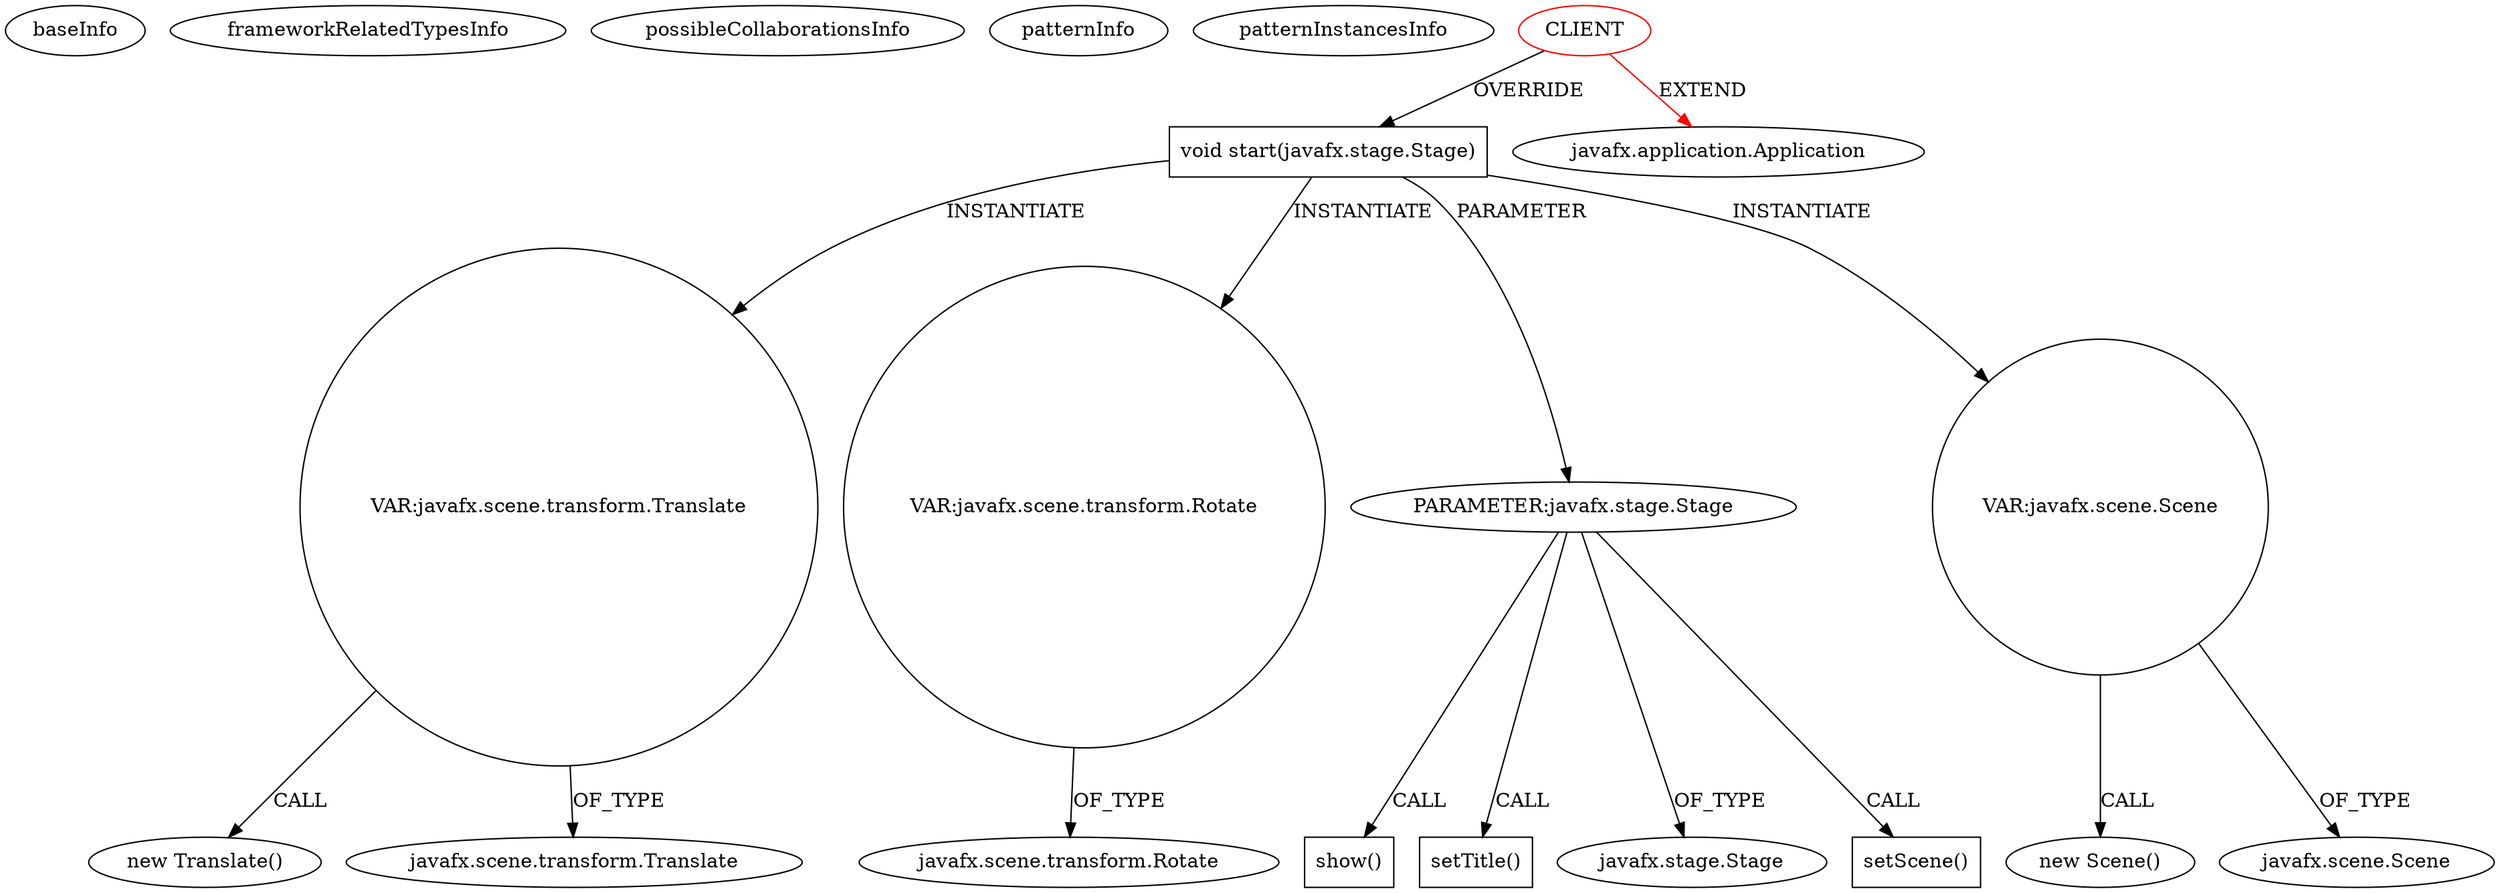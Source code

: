 digraph {
baseInfo[graphId=4462,category="pattern",isAnonymous=false,possibleRelation=false]
frameworkRelatedTypesInfo[0="javafx.application.Application"]
possibleCollaborationsInfo[]
patternInfo[frequency=2.0,patternRootClient=0]
patternInstancesInfo[0="jperedadnr-RiggedHand~/jperedadnr-RiggedHand/RiggedHand-master/src/riggedhand/RiggedHand.java~RiggedHand~3396",1="guigarage-mastering-javafx-controls~/guigarage-mastering-javafx-controls/mastering-javafx-controls-master/src/main/java/com/guigarage/chapter4/TransformDemo.java~TransformDemo~2857"]
13[label="new Translate()",vertexType="CONSTRUCTOR_CALL",isFrameworkType=false]
14[label="VAR:javafx.scene.transform.Translate",vertexType="VARIABLE_EXPRESION",isFrameworkType=false,shape=circle]
15[label="javafx.scene.transform.Translate",vertexType="FRAMEWORK_CLASS_TYPE",isFrameworkType=false]
4[label="void start(javafx.stage.Stage)",vertexType="OVERRIDING_METHOD_DECLARATION",isFrameworkType=false,shape=box]
11[label="VAR:javafx.scene.transform.Rotate",vertexType="VARIABLE_EXPRESION",isFrameworkType=false,shape=circle]
0[label="CLIENT",vertexType="ROOT_CLIENT_CLASS_DECLARATION",isFrameworkType=false,color=red]
5[label="PARAMETER:javafx.stage.Stage",vertexType="PARAMETER_DECLARATION",isFrameworkType=false]
66[label="show()",vertexType="INSIDE_CALL",isFrameworkType=false,shape=box]
12[label="javafx.scene.transform.Rotate",vertexType="FRAMEWORK_CLASS_TYPE",isFrameworkType=false]
59[label="setTitle()",vertexType="INSIDE_CALL",isFrameworkType=false,shape=box]
6[label="javafx.stage.Stage",vertexType="FRAMEWORK_CLASS_TYPE",isFrameworkType=false]
1[label="javafx.application.Application",vertexType="FRAMEWORK_CLASS_TYPE",isFrameworkType=false]
54[label="VAR:javafx.scene.Scene",vertexType="VARIABLE_EXPRESION",isFrameworkType=false,shape=circle]
53[label="new Scene()",vertexType="CONSTRUCTOR_CALL",isFrameworkType=false]
57[label="setScene()",vertexType="INSIDE_CALL",isFrameworkType=false,shape=box]
55[label="javafx.scene.Scene",vertexType="FRAMEWORK_CLASS_TYPE",isFrameworkType=false]
0->1[label="EXTEND",color=red]
14->15[label="OF_TYPE"]
14->13[label="CALL"]
54->55[label="OF_TYPE"]
0->4[label="OVERRIDE"]
5->59[label="CALL"]
4->5[label="PARAMETER"]
5->57[label="CALL"]
4->14[label="INSTANTIATE"]
54->53[label="CALL"]
11->12[label="OF_TYPE"]
4->11[label="INSTANTIATE"]
5->66[label="CALL"]
4->54[label="INSTANTIATE"]
5->6[label="OF_TYPE"]
}
